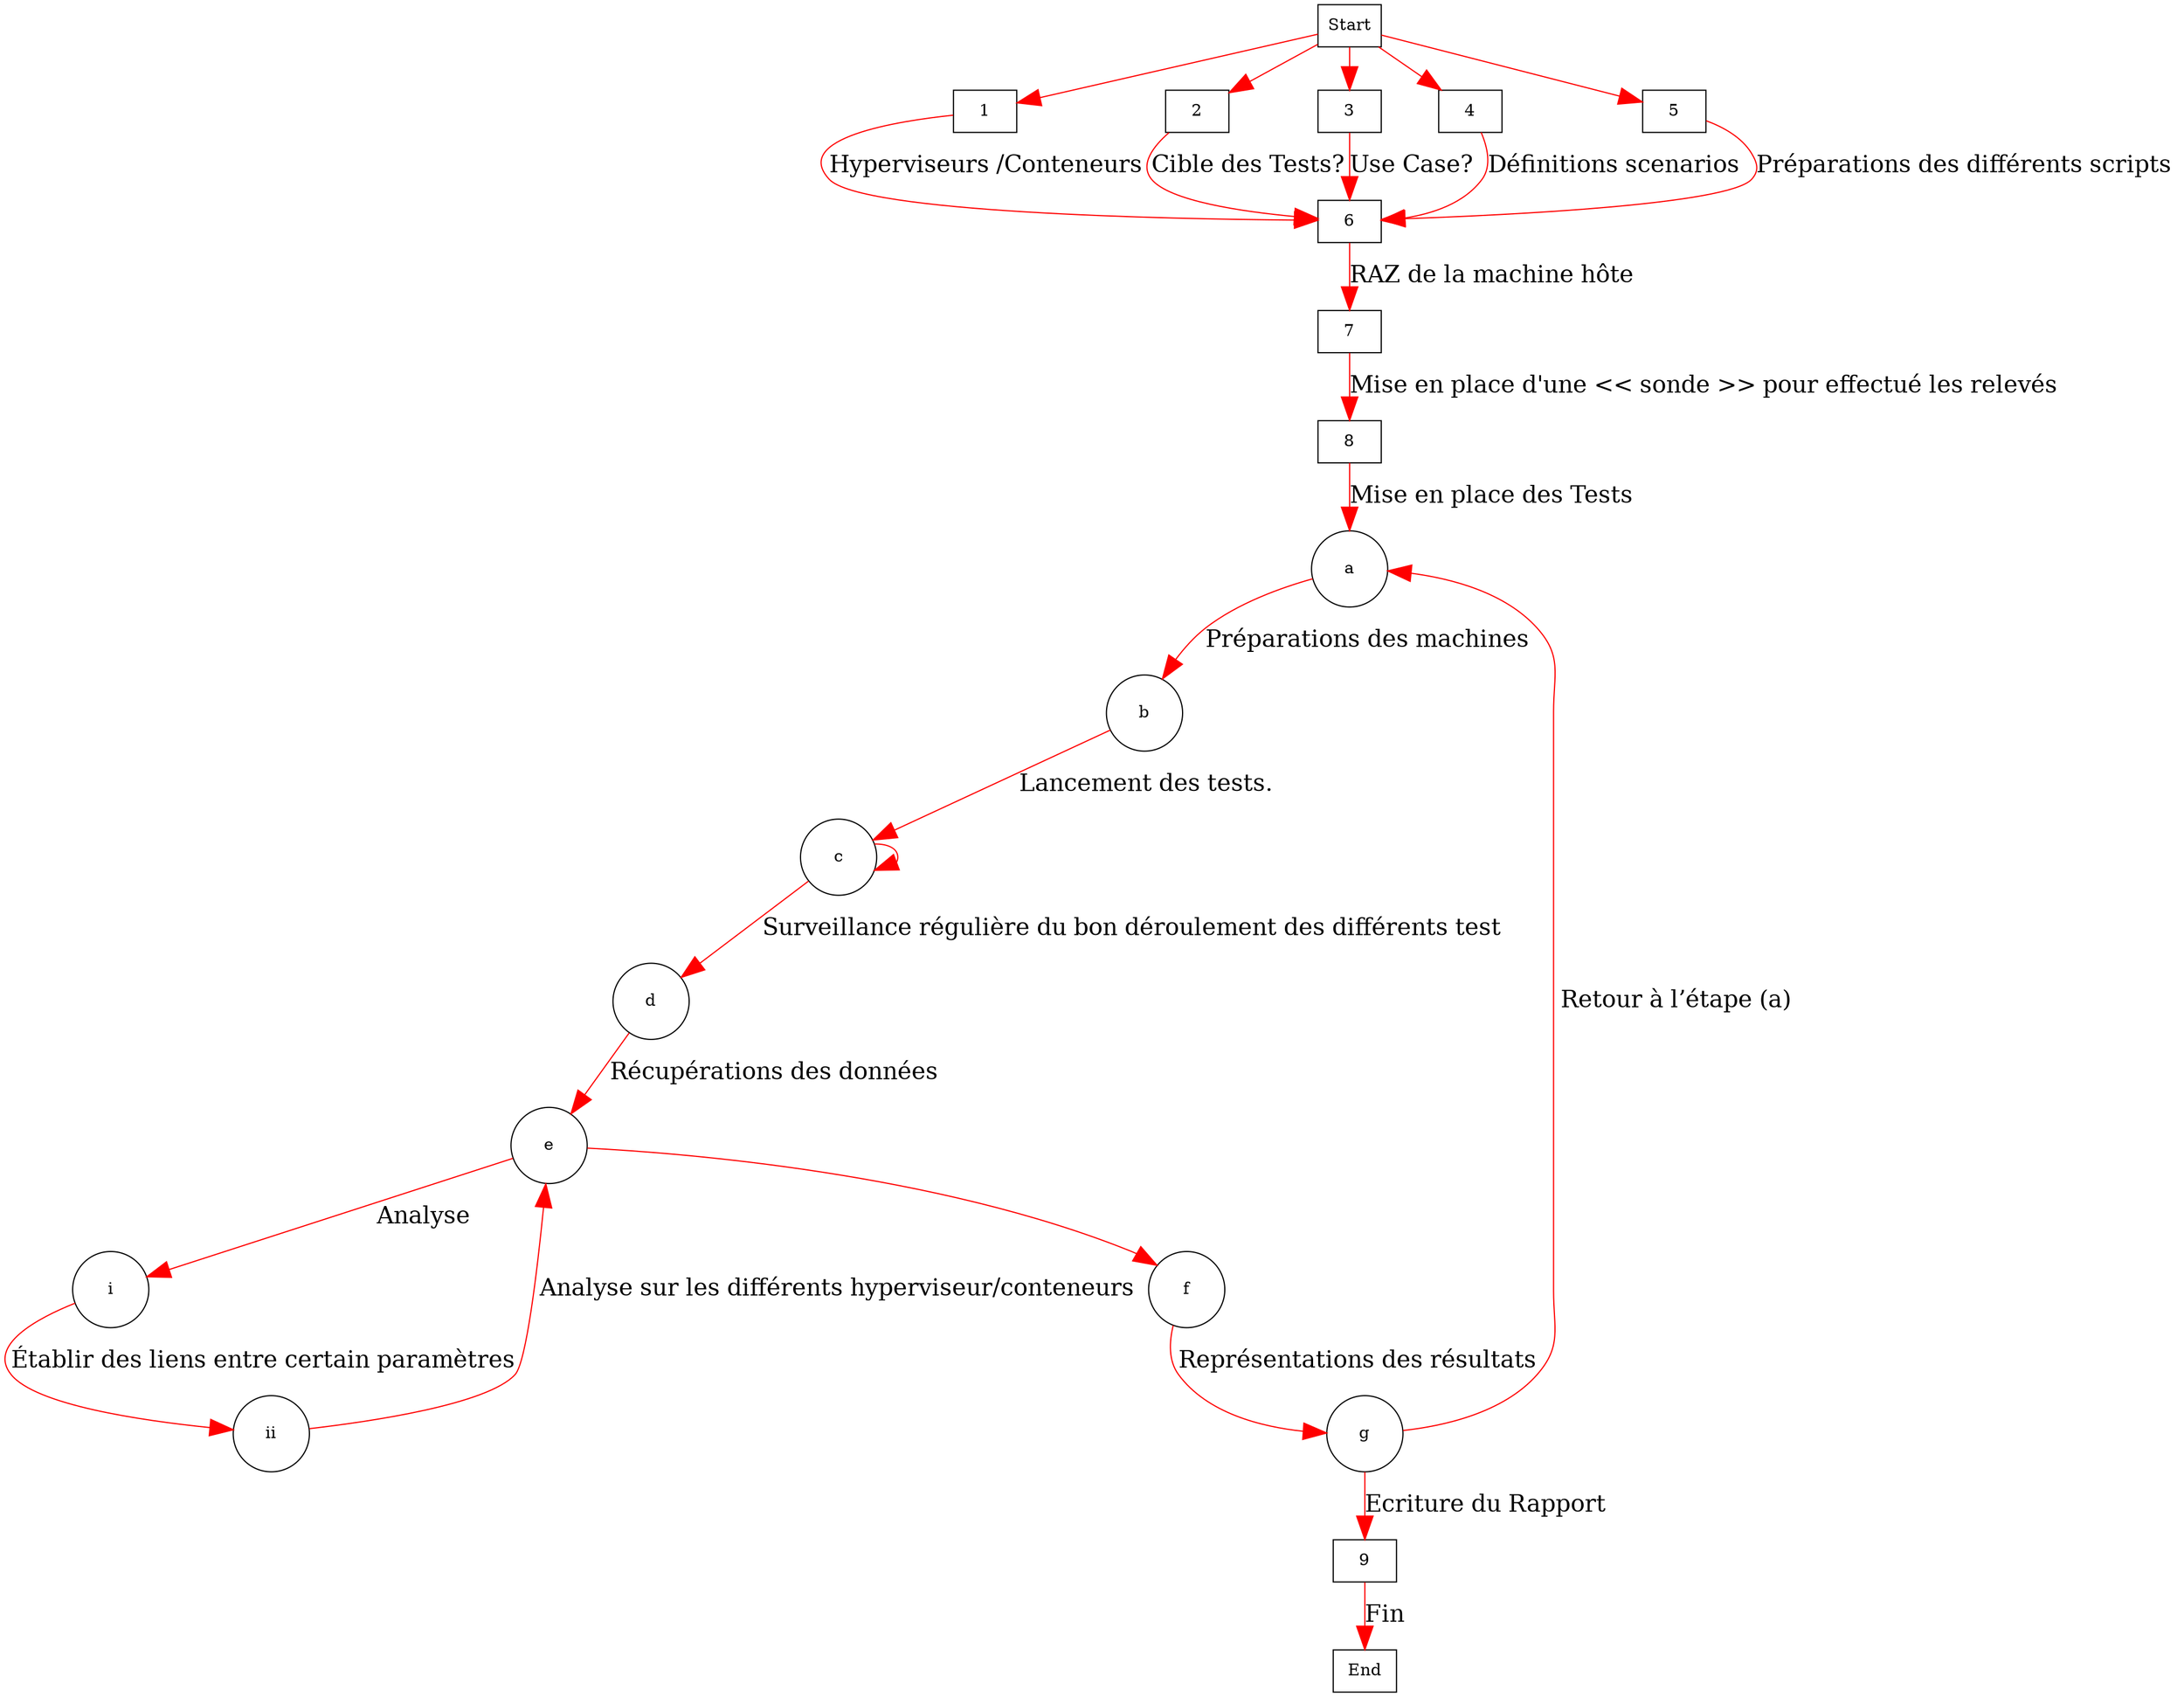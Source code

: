 digraph TrafficLights {

node [shape=box];  Start; 1; 2; 3; 4; 5; 6; 7; 8; 9;End;
node [shape=circle,fixedsize=true,width=0.9];  a; b; c; d; e; f; g;i;ii;
edge [arrowsize=2, color=red]; 
Start->1;
Start->2;
Start->3;
Start->4;
Start->5;
1->6[ fontsize=20, label = "Hyperviseurs /Conteneurs" ];
2->6[ fontsize=20, label = "Cible des Tests?" ];
3->6[ fontsize=20, label = "Use Case? " ];
4->6[ fontsize=20, label = "Définitions scenarios " ];
5->6[ fontsize=20, label = "Préparations des différents scripts " ];
6->7[ fontsize=20, label = "RAZ de la machine hôte" ];
7->8[ fontsize=20, label = "Mise en place d'une << sonde >> pour effectué les relevés" ];
8->a[ fontsize=20, label = "Mise en place des Tests " ];
g->a[ fontsize=20,  label = " Retour à l’étape (a)" ];
a->b[ fontsize=20, label = "Préparations des machines " ];
b->c[ fontsize=20, label = "Lancement des tests." ];
c->d[ fontsize=20, label = "Surveillance régulière du bon déroulement des différents test" ];
c->c 
d->e[ fontsize=20, label = "Récupérations des données" ];
e->i[ fontsize=20, label = " Analyse" ];
i->ii[ fontsize=20,  label = "Établir des liens entre certain paramètres" ];
ii->e[ fontsize=20,  label = "Analyse sur les différents hyperviseur/conteneurs" ];
e->f;
f->g[ fontsize=20, label = "Représentations des résultats" ];
g->9[ fontsize=20, label = "Ecriture du Rapport" ];
9->End[ fontsize=20, label = "Fin" ];
overlap=false;
}

